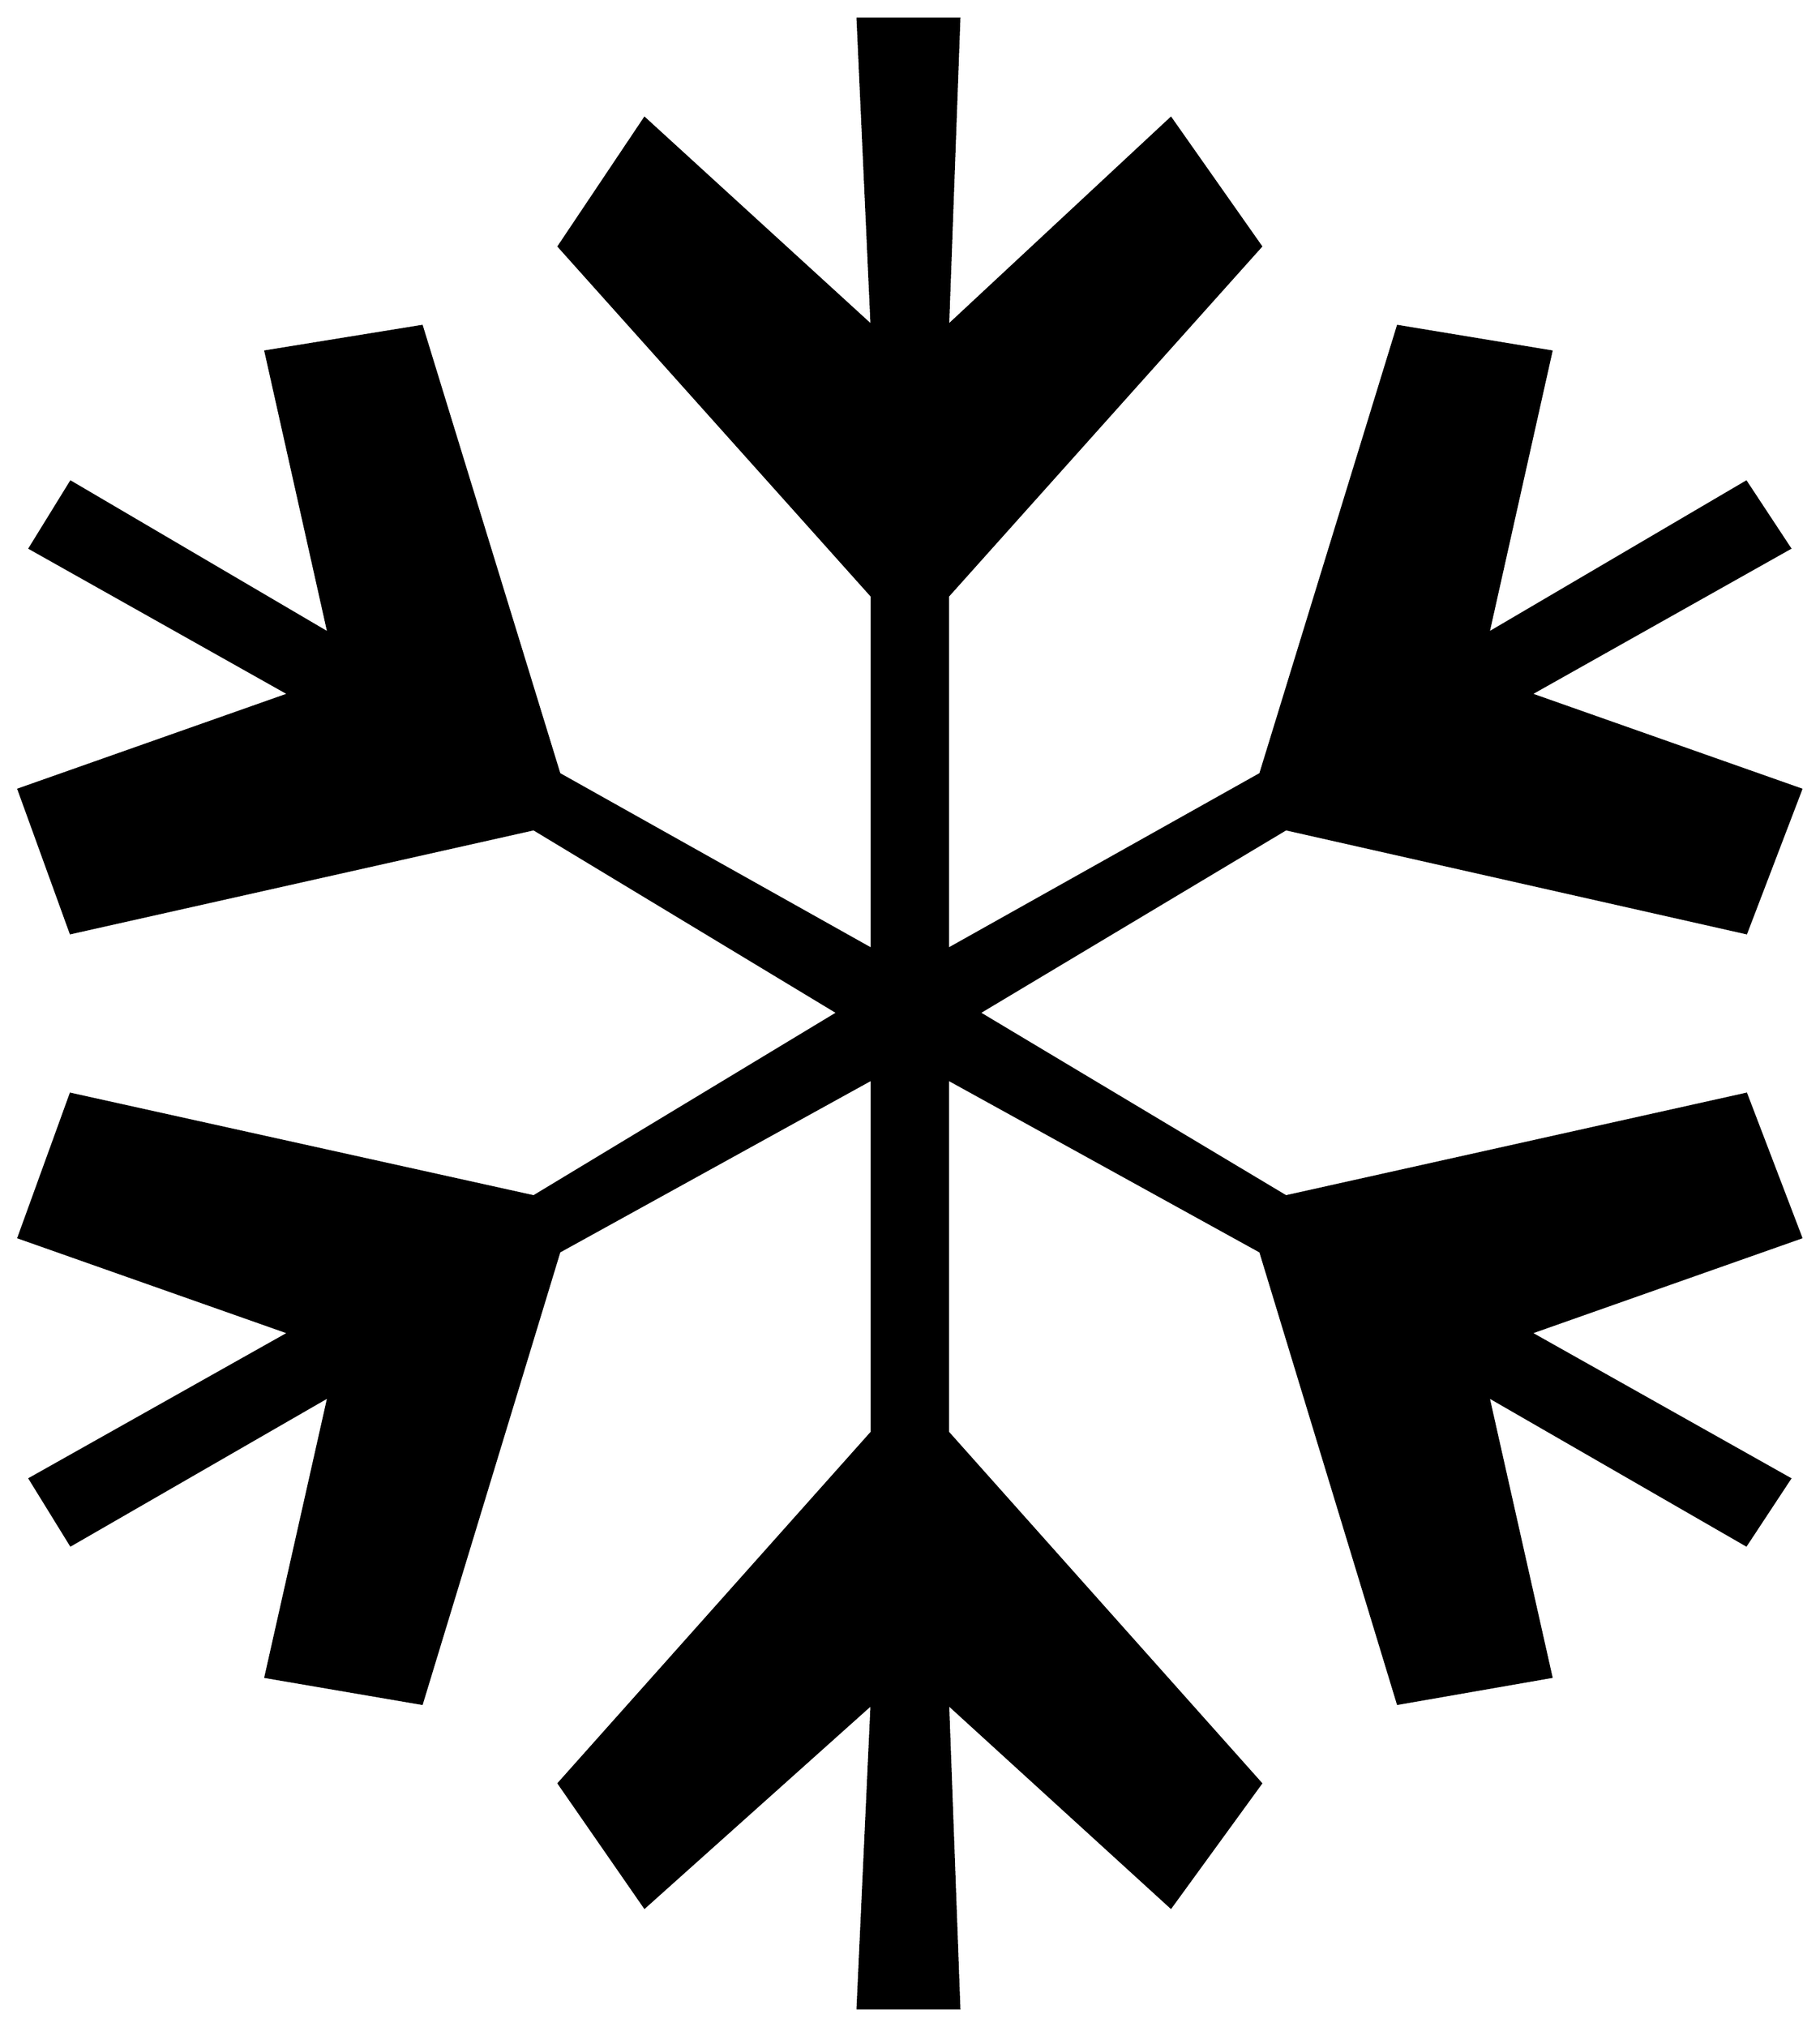 


\begin{tikzpicture}[y=0.80pt, x=0.80pt, yscale=-1.0, xscale=1.0, inner sep=0pt, outer sep=0pt]
\begin{scope}[shift={(100.0,1832.0)},nonzero rule]
  \path[draw=.,fill=.,line width=1.600pt] (1370.0,-549.0) --
    (1177.0,-481.0) -- (1362.0,-377.0) -- (1331.0,-330.0) --
    (1147.0,-436.0) -- (1192.0,-236.0) -- (1083.0,-217.0) --
    (985.0,-539.0) -- (762.0,-662.0) -- (762.0,-410.0) --
    (985.0,-160.0) -- (921.0,-72.0) -- (762.0,-217.0) --
    (770.0,0.0) -- (698.0,0.0) -- (708.0,-217.0) --
    (546.0,-72.0) -- (485.0,-160.0) -- (708.0,-410.0) --
    (708.0,-662.0) -- (485.0,-539.0) -- (387.0,-217.0) --
    (276.0,-236.0) -- (321.0,-436.0) -- (137.0,-330.0) --
    (108.0,-377.0) -- (293.0,-481.0) -- (100.0,-549.0) --
    (137.0,-651.0) -- (467.0,-578.0) -- (684.0,-709.0) --
    (467.0,-840.0) -- (137.0,-766.0) -- (100.0,-868.0) --
    (293.0,-936.0) -- (108.0,-1040.0) -- (137.0,-1087.0) --
    (321.0,-979.0) -- (276.0,-1180.0) -- (387.0,-1198.0) --
    (485.0,-879.0) -- (708.0,-754.0) -- (708.0,-1006.0) --
    (485.0,-1255.0) -- (546.0,-1346.0) -- (708.0,-1198.0) --
    (698.0,-1417.0) -- (770.0,-1417.0) -- (762.0,-1198.0) --
    (921.0,-1346.0) -- (985.0,-1255.0) -- (762.0,-1006.0) --
    (762.0,-754.0) -- (985.0,-879.0) -- (1083.0,-1198.0) --
    (1192.0,-1180.0) -- (1147.0,-979.0) -- (1331.0,-1087.0) --
    (1362.0,-1040.0) -- (1177.0,-936.0) -- (1370.0,-868.0) --
    (1331.0,-766.0) -- (1003.0,-840.0) -- (784.0,-709.0) --
    (1003.0,-578.0) -- (1331.0,-651.0) -- (1370.0,-549.0) --
    cycle;
\end{scope}

\end{tikzpicture}

